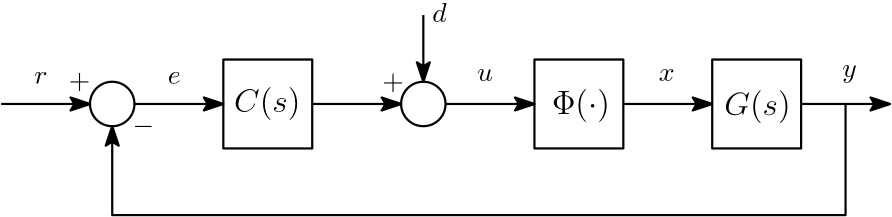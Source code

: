 <?xml version="1.0"?>
<!DOCTYPE ipe SYSTEM "ipe.dtd">
<ipe version="70107" creator="Ipe 7.2.5">
<info created="D:20160825154802" modified="D:20160901144325"/>
<ipestyle name="basic">
<symbol name="arrow/arc(spx)">
<path stroke="sym-stroke" fill="sym-stroke" pen="sym-pen">
0 0 m
-1 0.333 l
-1 -0.333 l
h
</path>
</symbol>
<symbol name="arrow/farc(spx)">
<path stroke="sym-stroke" fill="white" pen="sym-pen">
0 0 m
-1 0.333 l
-1 -0.333 l
h
</path>
</symbol>
<symbol name="arrow/ptarc(spx)">
<path stroke="sym-stroke" fill="sym-stroke" pen="sym-pen">
0 0 m
-1 0.333 l
-0.8 0 l
-1 -0.333 l
h
</path>
</symbol>
<symbol name="arrow/fptarc(spx)">
<path stroke="sym-stroke" fill="white" pen="sym-pen">
0 0 m
-1 0.333 l
-0.8 0 l
-1 -0.333 l
h
</path>
</symbol>
<symbol name="mark/circle(sx)" transformations="translations">
<path fill="sym-stroke">
0.6 0 0 0.6 0 0 e
0.4 0 0 0.4 0 0 e
</path>
</symbol>
<symbol name="mark/disk(sx)" transformations="translations">
<path fill="sym-stroke">
0.6 0 0 0.6 0 0 e
</path>
</symbol>
<symbol name="mark/fdisk(sfx)" transformations="translations">
<group>
<path fill="sym-fill">
0.5 0 0 0.5 0 0 e
</path>
<path fill="sym-stroke" fillrule="eofill">
0.6 0 0 0.6 0 0 e
0.4 0 0 0.4 0 0 e
</path>
</group>
</symbol>
<symbol name="mark/box(sx)" transformations="translations">
<path fill="sym-stroke" fillrule="eofill">
-0.6 -0.6 m
0.6 -0.6 l
0.6 0.6 l
-0.6 0.6 l
h
-0.4 -0.4 m
0.4 -0.4 l
0.4 0.4 l
-0.4 0.4 l
h
</path>
</symbol>
<symbol name="mark/square(sx)" transformations="translations">
<path fill="sym-stroke">
-0.6 -0.6 m
0.6 -0.6 l
0.6 0.6 l
-0.6 0.6 l
h
</path>
</symbol>
<symbol name="mark/fsquare(sfx)" transformations="translations">
<group>
<path fill="sym-fill">
-0.5 -0.5 m
0.5 -0.5 l
0.5 0.5 l
-0.5 0.5 l
h
</path>
<path fill="sym-stroke" fillrule="eofill">
-0.6 -0.6 m
0.6 -0.6 l
0.6 0.6 l
-0.6 0.6 l
h
-0.4 -0.4 m
0.4 -0.4 l
0.4 0.4 l
-0.4 0.4 l
h
</path>
</group>
</symbol>
<symbol name="mark/cross(sx)" transformations="translations">
<group>
<path fill="sym-stroke">
-0.43 -0.57 m
0.57 0.43 l
0.43 0.57 l
-0.57 -0.43 l
h
</path>
<path fill="sym-stroke">
-0.43 0.57 m
0.57 -0.43 l
0.43 -0.57 l
-0.57 0.43 l
h
</path>
</group>
</symbol>
<symbol name="arrow/fnormal(spx)">
<path stroke="sym-stroke" fill="white" pen="sym-pen">
0 0 m
-1 0.333 l
-1 -0.333 l
h
</path>
</symbol>
<symbol name="arrow/pointed(spx)">
<path stroke="sym-stroke" fill="sym-stroke" pen="sym-pen">
0 0 m
-1 0.333 l
-0.8 0 l
-1 -0.333 l
h
</path>
</symbol>
<symbol name="arrow/fpointed(spx)">
<path stroke="sym-stroke" fill="white" pen="sym-pen">
0 0 m
-1 0.333 l
-0.8 0 l
-1 -0.333 l
h
</path>
</symbol>
<symbol name="arrow/linear(spx)">
<path stroke="sym-stroke" pen="sym-pen">
-1 0.333 m
0 0 l
-1 -0.333 l
</path>
</symbol>
<symbol name="arrow/fdouble(spx)">
<path stroke="sym-stroke" fill="white" pen="sym-pen">
0 0 m
-1 0.333 l
-1 -0.333 l
h
-1 0 m
-2 0.333 l
-2 -0.333 l
h
</path>
</symbol>
<symbol name="arrow/double(spx)">
<path stroke="sym-stroke" fill="sym-stroke" pen="sym-pen">
0 0 m
-1 0.333 l
-1 -0.333 l
h
-1 0 m
-2 0.333 l
-2 -0.333 l
h
</path>
</symbol>
<pen name="heavier" value="0.8"/>
<pen name="fat" value="1.2"/>
<pen name="ultrafat" value="2"/>
<symbolsize name="large" value="5"/>
<symbolsize name="small" value="2"/>
<symbolsize name="tiny" value="1.1"/>
<arrowsize name="large" value="10"/>
<arrowsize name="small" value="5"/>
<arrowsize name="tiny" value="3"/>
<color name="red" value="1 0 0"/>
<color name="green" value="0 1 0"/>
<color name="blue" value="0 0 1"/>
<color name="yellow" value="1 1 0"/>
<color name="orange" value="1 0.647 0"/>
<color name="gold" value="1 0.843 0"/>
<color name="purple" value="0.627 0.125 0.941"/>
<color name="gray" value="0.745"/>
<color name="brown" value="0.647 0.165 0.165"/>
<color name="navy" value="0 0 0.502"/>
<color name="pink" value="1 0.753 0.796"/>
<color name="seagreen" value="0.18 0.545 0.341"/>
<color name="turquoise" value="0.251 0.878 0.816"/>
<color name="violet" value="0.933 0.51 0.933"/>
<color name="darkblue" value="0 0 0.545"/>
<color name="darkcyan" value="0 0.545 0.545"/>
<color name="darkgray" value="0.663"/>
<color name="darkgreen" value="0 0.392 0"/>
<color name="darkmagenta" value="0.545 0 0.545"/>
<color name="darkorange" value="1 0.549 0"/>
<color name="darkred" value="0.545 0 0"/>
<color name="lightblue" value="0.678 0.847 0.902"/>
<color name="lightcyan" value="0.878 1 1"/>
<color name="lightgray" value="0.827"/>
<color name="lightgreen" value="0.565 0.933 0.565"/>
<color name="lightyellow" value="1 1 0.878"/>
<dashstyle name="dashed" value="[4] 0"/>
<dashstyle name="dotted" value="[1 3] 0"/>
<dashstyle name="dash dotted" value="[4 2 1 2] 0"/>
<dashstyle name="dash dot dotted" value="[4 2 1 2 1 2] 0"/>
<textsize name="large" value="\large"/>
<textsize name="Large" value="\Large"/>
<textsize name="LARGE" value="\LARGE"/>
<textsize name="huge" value="\huge"/>
<textsize name="Huge" value="\Huge"/>
<textsize name="small" value="\small"/>
<textsize name="footnote" value="\footnotesize"/>
<textsize name="tiny" value="\tiny"/>
<textstyle name="center" begin="\begin{center}" end="\end{center}"/>
<textstyle name="itemize" begin="\begin{itemize}" end="\end{itemize}"/>
<textstyle name="item" begin="\begin{itemize}\item{}" end="\end{itemize}"/>
<gridsize name="4 pts" value="4"/>
<gridsize name="8 pts (~3 mm)" value="8"/>
<gridsize name="16 pts (~6 mm)" value="16"/>
<gridsize name="32 pts (~12 mm)" value="32"/>
<gridsize name="10 pts (~3.5 mm)" value="10"/>
<gridsize name="20 pts (~7 mm)" value="20"/>
<gridsize name="14 pts (~5 mm)" value="14"/>
<gridsize name="28 pts (~10 mm)" value="28"/>
<gridsize name="56 pts (~20 mm)" value="56"/>
<anglesize name="90 deg" value="90"/>
<anglesize name="60 deg" value="60"/>
<anglesize name="45 deg" value="45"/>
<anglesize name="30 deg" value="30"/>
<anglesize name="22.5 deg" value="22.5"/>
<opacity name="10%" value="0.1"/>
<opacity name="30%" value="0.3"/>
<opacity name="50%" value="0.5"/>
<opacity name="75%" value="0.75"/>
<tiling name="falling" angle="-60" step="4" width="1"/>
<tiling name="rising" angle="30" step="4" width="1"/>
</ipestyle>
<page>
<layer name="alpha"/>
<view layers="alpha" active="alpha"/>
<path layer="alpha" matrix="1 0 0 1 192 -8" stroke="black" pen="heavier">
144 768 m
144 736 l
176 736 l
176 768 l
h
</path>
<path matrix="1 0 0 1 -112 -16" stroke="black" pen="heavier">
8 0 0 8 232 760 e
</path>
<path matrix="1 0 0 1 0 -16" stroke="black" pen="heavier">
8 0 0 8 232 760 e
</path>
<path stroke="black" pen="heavier" arrow="ptarc/normal">
192 744 m
224 744 l
</path>
<text matrix="1 0 0 1 -4.41741 -5.59988" transformations="translations" pos="344.758 745.554" stroke="black" type="label" width="23.852" height="8.965" depth="2.99" valign="baseline" size="large">$G(s)$</text>
<text matrix="1 0 0 1 -63.6807 -0.957768" transformations="translations" pos="191 734.552" stroke="black" type="label" width="7.749" height="5.812" depth="0.83" valign="baseline">$-$</text>
<text matrix="1 0 0 1 -66.5541 -2.8733" transformations="translations" pos="170.887 752.43" stroke="black" type="label" width="7.749" height="5.812" depth="0.83" valign="baseline">$+$</text>
<text matrix="1 0 0 1 -3.51181 -1.27702" transformations="translations" pos="220.691 750.514" stroke="black" type="label" width="7.749" height="5.812" depth="0.83" valign="baseline">$+$</text>
<path matrix="1 0 0 1 128 -8" stroke="black" pen="heavier">
144 768 m
144 736 l
176 736 l
176 768 l
h
</path>
<path matrix="1 0 0 1 16 -8" stroke="black" pen="heavier">
144 768 m
144 736 l
176 736 l
176 768 l
h
</path>
<path stroke="black" pen="heavier" arrow="ptarc/normal">
128 744 m
160 744 l
</path>
<path stroke="black" pen="heavier" arrow="ptarc/normal">
240 744 m
272 744 l
</path>
<path stroke="black" pen="heavier" arrow="ptarc/normal">
304 744 m
336 744 l
</path>
<path stroke="black" pen="heavier" arrow="ptarc/normal">
368 744 m
400 744 l
</path>
<path stroke="black" pen="heavier" arrow="ptarc/normal">
384 744 m
384 704 l
120 704 l
120 736 l
</path>
<path stroke="black" pen="heavier" arrow="ptarc/normal">
80 744 m
112 744 l
</path>
<text matrix="1 0 0 1 -1.72106 -3.58565" transformations="translations" pos="280 744" stroke="black" type="label" width="20.88" height="8.965" depth="2.99" valign="baseline" size="large">$\Phi(\cdot)$</text>
<text matrix="1 0 0 1 -180.912 -4.42047" transformations="translations" pos="344.758 745.554" stroke="black" type="label" width="23.852" height="8.965" depth="2.99" valign="baseline" size="large">$C(s)$</text>
<text transformations="translations" pos="91.9655 751.251" stroke="black" type="label" width="4.771" height="4.289" depth="0" valign="baseline">$r$</text>
<text matrix="1 0 0 1 -1.65741 -1.86459" transformations="translations" pos="141.688 753.116" stroke="black" type="label" width="4.639" height="4.289" depth="0" valign="baseline">$e$</text>
<text matrix="1 0 0 1 -1.86459 -1.24306" transformations="translations" pos="253.149 753.53" stroke="black" type="label" width="5.703" height="4.289" depth="0" valign="baseline">$u$</text>
<text matrix="1 0 0 1 -3.72917 -3.10764" transformations="translations" pos="320.481 755.395" stroke="black" type="label" width="5.694" height="4.289" depth="0" valign="baseline">$x$</text>
<text matrix="1 0 0 1 -1.03588 -0.207176" transformations="translations" pos="383.877 753.944" stroke="black" type="label" width="5.242" height="4.297" depth="1.93" valign="baseline">$y$</text>
<path stroke="black" pen="heavier" arrow="ptarc/normal">
232 776 m
232 752 l
</path>
<text matrix="1 0 0 1 -0.828705 -2.48611" transformations="translations" pos="236 776" stroke="black" type="label" width="5.185" height="6.918" depth="0" valign="baseline">$d$</text>
</page>
</ipe>
